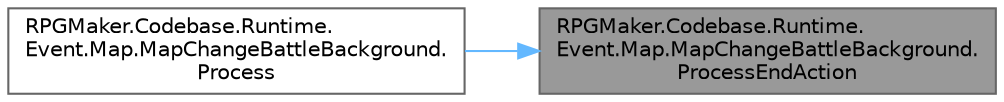 digraph "RPGMaker.Codebase.Runtime.Event.Map.MapChangeBattleBackground.ProcessEndAction"
{
 // LATEX_PDF_SIZE
  bgcolor="transparent";
  edge [fontname=Helvetica,fontsize=10,labelfontname=Helvetica,labelfontsize=10];
  node [fontname=Helvetica,fontsize=10,shape=box,height=0.2,width=0.4];
  rankdir="RL";
  Node1 [id="Node000001",label="RPGMaker.Codebase.Runtime.\lEvent.Map.MapChangeBattleBackground.\lProcessEndAction",height=0.2,width=0.4,color="gray40", fillcolor="grey60", style="filled", fontcolor="black",tooltip="😁 終了動作処理"];
  Node1 -> Node2 [id="edge1_Node000001_Node000002",dir="back",color="steelblue1",style="solid",tooltip=" "];
  Node2 [id="Node000002",label="RPGMaker.Codebase.Runtime.\lEvent.Map.MapChangeBattleBackground.\lProcess",height=0.2,width=0.4,color="grey40", fillcolor="white", style="filled",URL="$d3/dca/class_r_p_g_maker_1_1_codebase_1_1_runtime_1_1_event_1_1_map_1_1_map_change_battle_background.html#aac216578023f853bbce8f2a16216be06",tooltip="😁 処理する"];
}
